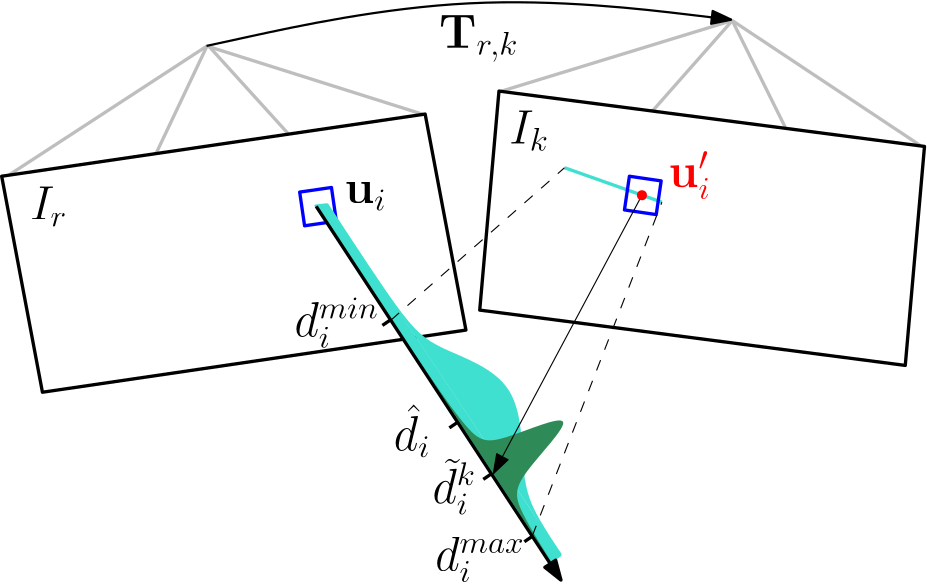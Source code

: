<?xml version="1.0"?>
<!DOCTYPE ipe SYSTEM "ipe.dtd">
<ipe version="70005" creator="Ipe 7.1.1">
<info created="D:20120321002006" modified="D:20140212163018"/>
<ipestyle name="basic">
<symbol name="arrow/arc(spx)">
<path stroke="sym-stroke" fill="sym-stroke" pen="sym-pen">
0 0 m
-1 0.333 l
-1 -0.333 l
h
</path>
</symbol>
<symbol name="arrow/farc(spx)">
<path stroke="sym-stroke" fill="white" pen="sym-pen">
0 0 m
-1 0.333 l
-1 -0.333 l
h
</path>
</symbol>
<symbol name="mark/circle(sx)" transformations="translations">
<path fill="sym-stroke">
0.6 0 0 0.6 0 0 e
0.4 0 0 0.4 0 0 e
</path>
</symbol>
<symbol name="mark/disk(sx)" transformations="translations">
<path fill="sym-stroke">
0.6 0 0 0.6 0 0 e
</path>
</symbol>
<symbol name="mark/fdisk(sfx)" transformations="translations">
<group>
<path fill="sym-stroke" fillrule="eofill">
0.6 0 0 0.6 0 0 e
0.4 0 0 0.4 0 0 e
</path>
<path fill="sym-fill">
0.4 0 0 0.4 0 0 e
</path>
</group>
</symbol>
<symbol name="mark/box(sx)" transformations="translations">
<path fill="sym-stroke" fillrule="eofill">
-0.6 -0.6 m
0.6 -0.6 l
0.6 0.6 l
-0.6 0.6 l
h
-0.4 -0.4 m
0.4 -0.4 l
0.4 0.4 l
-0.4 0.4 l
h
</path>
</symbol>
<symbol name="mark/square(sx)" transformations="translations">
<path fill="sym-stroke">
-0.6 -0.6 m
0.6 -0.6 l
0.6 0.6 l
-0.6 0.6 l
h
</path>
</symbol>
<symbol name="mark/fsquare(sfx)" transformations="translations">
<group>
<path fill="sym-stroke" fillrule="eofill">
-0.6 -0.6 m
0.6 -0.6 l
0.6 0.6 l
-0.6 0.6 l
h
-0.4 -0.4 m
0.4 -0.4 l
0.4 0.4 l
-0.4 0.4 l
h
</path>
<path fill="sym-fill">
-0.4 -0.4 m
0.4 -0.4 l
0.4 0.4 l
-0.4 0.4 l
h
</path>
</group>
</symbol>
<symbol name="mark/cross(sx)" transformations="translations">
<group>
<path fill="sym-stroke">
-0.43 -0.57 m
0.57 0.43 l
0.43 0.57 l
-0.57 -0.43 l
h
</path>
<path fill="sym-stroke">
-0.43 0.57 m
0.57 -0.43 l
0.43 -0.57 l
-0.57 0.43 l
h
</path>
</group>
</symbol>
<symbol name="arrow/fnormal(spx)">
<path stroke="sym-stroke" fill="white" pen="sym-pen">
0 0 m
-1 0.333 l
-1 -0.333 l
h
</path>
</symbol>
<symbol name="arrow/pointed(spx)">
<path stroke="sym-stroke" fill="sym-stroke" pen="sym-pen">
0 0 m
-1 0.333 l
-0.8 0 l
-1 -0.333 l
h
</path>
</symbol>
<symbol name="arrow/fpointed(spx)">
<path stroke="sym-stroke" fill="white" pen="sym-pen">
0 0 m
-1 0.333 l
-0.8 0 l
-1 -0.333 l
h
</path>
</symbol>
<symbol name="arrow/linear(spx)">
<path stroke="sym-stroke" pen="sym-pen">
-1 0.333 m
0 0 l
-1 -0.333 l
</path>
</symbol>
<symbol name="arrow/fdouble(spx)">
<path stroke="sym-stroke" fill="white" pen="sym-pen">
0 0 m
-1 0.333 l
-1 -0.333 l
h
-1 0 m
-2 0.333 l
-2 -0.333 l
h
</path>
</symbol>
<symbol name="arrow/double(spx)">
<path stroke="sym-stroke" fill="sym-stroke" pen="sym-pen">
0 0 m
-1 0.333 l
-1 -0.333 l
h
-1 0 m
-2 0.333 l
-2 -0.333 l
h
</path>
</symbol>
<pen name="heavier" value="0.8"/>
<pen name="fat" value="1.2"/>
<pen name="ultrafat" value="2"/>
<symbolsize name="large" value="5"/>
<symbolsize name="small" value="2"/>
<symbolsize name="tiny" value="1.1"/>
<arrowsize name="large" value="10"/>
<arrowsize name="small" value="5"/>
<arrowsize name="tiny" value="3"/>
<color name="red" value="1 0 0"/>
<color name="green" value="0 1 0"/>
<color name="blue" value="0 0 1"/>
<color name="yellow" value="1 1 0"/>
<color name="orange" value="1 0.647 0"/>
<color name="gold" value="1 0.843 0"/>
<color name="purple" value="0.627 0.125 0.941"/>
<color name="gray" value="0.745"/>
<color name="brown" value="0.647 0.165 0.165"/>
<color name="navy" value="0 0 0.502"/>
<color name="pink" value="1 0.753 0.796"/>
<color name="seagreen" value="0.18 0.545 0.341"/>
<color name="turquoise" value="0.251 0.878 0.816"/>
<color name="violet" value="0.933 0.51 0.933"/>
<color name="darkblue" value="0 0 0.545"/>
<color name="darkcyan" value="0 0.545 0.545"/>
<color name="darkgray" value="0.663"/>
<color name="darkgreen" value="0 0.392 0"/>
<color name="darkmagenta" value="0.545 0 0.545"/>
<color name="darkorange" value="1 0.549 0"/>
<color name="darkred" value="0.545 0 0"/>
<color name="lightblue" value="0.678 0.847 0.902"/>
<color name="lightcyan" value="0.878 1 1"/>
<color name="lightgray" value="0.827"/>
<color name="lightgreen" value="0.565 0.933 0.565"/>
<color name="lightyellow" value="1 1 0.878"/>
<dashstyle name="dashed" value="[4] 0"/>
<dashstyle name="dotted" value="[1 3] 0"/>
<dashstyle name="dash dotted" value="[4 2 1 2] 0"/>
<dashstyle name="dash dot dotted" value="[4 2 1 2 1 2] 0"/>
<textsize name="large" value="\large"/>
<textsize name="Large" value="\Large"/>
<textsize name="LARGE" value="\LARGE"/>
<textsize name="huge" value="\huge"/>
<textsize name="Huge" value="\Huge"/>
<textsize name="small" value="\small"/>
<textsize name="footnote" value="\footnotesize"/>
<textsize name="tiny" value="\tiny"/>
<textstyle name="center" begin="\begin{center}" end="\end{center}"/>
<textstyle name="itemize" begin="\begin{itemize}" end="\end{itemize}"/>
<textstyle name="item" begin="\begin{itemize}\item{}" end="\end{itemize}"/>
<gridsize name="4 pts" value="4"/>
<gridsize name="8 pts (~3 mm)" value="8"/>
<gridsize name="16 pts (~6 mm)" value="16"/>
<gridsize name="32 pts (~12 mm)" value="32"/>
<gridsize name="10 pts (~3.5 mm)" value="10"/>
<gridsize name="20 pts (~7 mm)" value="20"/>
<gridsize name="14 pts (~5 mm)" value="14"/>
<gridsize name="28 pts (~10 mm)" value="28"/>
<gridsize name="56 pts (~20 mm)" value="56"/>
<anglesize name="90 deg" value="90"/>
<anglesize name="60 deg" value="60"/>
<anglesize name="45 deg" value="45"/>
<anglesize name="30 deg" value="30"/>
<anglesize name="22.5 deg" value="22.5"/>
<tiling name="falling" angle="-60" step="4" width="1"/>
<tiling name="rising" angle="30" step="4" width="1"/>
</ipestyle>
<page>
<layer name="alpha"/>
<view layers="alpha" active="alpha"/>
<path layer="alpha" matrix="1 0 0 1 0.269329 0" stroke="gray" pen="fat">
95.7381 354.334 m
187.849 252.797 l
</path>
<path matrix="0.979991 -0.199041 0.199041 0.979991 -49.2809 58.86" stroke="gray" pen="fat">
266.056 365.273 m
189.479 323.688 l
</path>
<path matrix="0.979991 -0.199041 0.199041 0.979991 -49.2809 58.86" stroke="gray" pen="fat">
266.095 365.254 m
341.504 334.612 l
</path>
<path matrix="0.979991 -0.199041 0.199041 0.979991 -49.2809 58.86" stroke="gray" pen="fat">
197.507 246.238 m
266.095 365.254 l
</path>
<path matrix="0.979991 -0.199041 0.199041 0.979991 -49.2809 58.86" stroke="gray" pen="fat">
266.095 365.254 m
350.61 256.597 l
</path>
<path matrix="0.736499 -0.0957413 0.050897 0.579685 42.9198 171.866" stroke="black" fill="white" pen="fat">
191.5 319 m
191.5 183 l
399.5 183 l
399.5 319 l
h
</path>
<text matrix="0.922455 0 0 0.742771 -74.4657 80.0645" transformations="translations" pos="274.355 368.944" stroke="black" type="label" width="28.659" height="11.809" depth="4.91" valign="baseline" size="LARGE">$\mathbf{T}_{r,k}$</text>
<path matrix="0.996809 0.0798255 -0.0798255 0.996809 -141.004 -30.6778" stroke="gray" pen="fat">
266.056 365.273 m
189.479 323.688 l
</path>
<path matrix="0.996809 0.0798255 -0.0798255 0.996809 -141.004 -30.6778" stroke="gray" pen="fat">
266.095 365.254 m
341.504 334.612 l
</path>
<path matrix="0.996809 0.0798255 -0.0798255 0.996809 -141.004 -30.6778" stroke="gray" pen="fat">
197.507 246.238 m
266.095 365.254 l
</path>
<path matrix="0.732935 0.107598 -0.107947 0.571762 -84.7518 104.811" stroke="black" fill="white" pen="fat">
191.5 319 m
191.5 183 l
399.5 183 l
399.5 319 l
h
</path>
<text matrix="1 0 0 1 -10.0137 -6.4178" transformations="translations" pos="41.3711 298.689" stroke="black" type="label" width="13.533" height="11.766" depth="2.58" valign="baseline" size="LARGE">$I_{r}$</text>
<path matrix="0.989645 0.14354 -0.14354 0.989645 27.1196 -14.4669" stroke="blue" pen="fat">
145.729 298.741 m
145.729 286.486 l
157.284 286.486 l
157.284 298.741 l
h
</path>
<path stroke="turquoise" fill="turquoise" pen="heavier" join="1">
138.537 297.734 m
134.141 297.226 l
218.539 168.686 l
222.506 171.472 l
</path>
<text matrix="1 0 0 1 162.494 20.892" transformations="translations" pos="41.3711 298.689" stroke="black" type="label" width="14.422" height="11.766" depth="2.58" valign="baseline" size="LARGE">$I_{k}$</text>
<path stroke="black" pen="heavier" arrow="normal/normal">
94.8918 354.723 m
189.694 375.356
283.802 364.171 s
</path>
<path stroke="turquoise" fill="turquoise" pen="heavier" join="1">
138.369 297.734 m
165.959 255.34
176.515 245.523
208.962 235.138
207.338 198.222
213.939 184.26
222.506 171.472 s
</path>
<path fill="seagreen">
171.012 242.127 m
190.559 213.187
198.428 210.903
233.869 226.807
205.508 198.339
206.096 189.358
222.291 163.939 s
</path>
<path stroke="turquoise" pen="fat">
223.794 310.872 m
258.852 298.457 l
</path>
<text matrix="1 0 0 1 20.9801 5.76586" transformations="translations" pos="141.369 203.469" stroke="black" type="label" width="13.251" height="16.502" depth="2.58" valign="baseline" size="LARGE">$\hat{d}_i$</text>
<path stroke="black" pen="fat">
184.986 219.026 m
182.339 217.218 l
</path>
<text matrix="1 0 0 1 -4.61018 -2.02848" transformations="translations" pos="149.192 300.089" stroke="black" type="label" width="15.251" height="7.654" depth="2.58" valign="baseline" size="LARGE">$\mathbf{u}_i$</text>
<text matrix="1 0 0 1 112.049 3.80137" transformations="translations" pos="149.192 300.089" stroke="red" type="label" width="15.251" height="12.885" depth="4.26" valign="baseline" size="LARGE">$\mathbf{u}_i&apos;$</text>
<path matrix="1 0 0 1 12.2052 -18.5352" stroke="black" pen="fat">
184.986 219.026 m
182.339 217.218 l
</path>
<text matrix="1 0 0 1 34.8841 -13.1667" transformations="translations" pos="141.369 203.469" stroke="black" type="label" width="15.747" height="15.833" depth="4.26" valign="baseline" size="LARGE">$\tilde{d}^k_i$</text>
<path matrix="1 0 0 1 -14.2022 6.75216" stroke="blue" pen="fat">
261.357 301.052 m
259.581 288.926 l
271.014 287.251 l
272.79 299.377 l
h
</path>
<path stroke="black" arrow="normal/normal">
251.672 300.966 m
198.146 200.665 l
</path>
<path stroke="black" dash="dashed">
161.253 255.963 m
223.794 310.872 l
</path>
<path stroke="black" dash="dashed">
212.162 178.23 m
258.852 298.457 l
</path>
<path matrix="1 0 0 1 -24.1106 36.8894" stroke="black" pen="fat">
184.986 219.026 m
182.339 217.218 l
</path>
<path matrix="1 0 0 1 27.0042 -40.9884" stroke="black" pen="fat">
184.986 219.026 m
182.339 217.218 l
</path>
<text matrix="1 0 0 1 -14.7836 46.8693" transformations="translations" pos="141.369 203.469" stroke="black" type="label" width="30.478" height="14.081" depth="4.26" valign="baseline" size="LARGE">$d^{min}_i$</text>
<text matrix="1 0 0 1 35.8492 -37.5186" transformations="translations" pos="141.369 203.469" stroke="black" type="label" width="32.293" height="11.951" depth="4.26" valign="baseline" size="LARGE">$d^{max}_i$</text>
<use name="mark/disk(sx)" pos="251.672 300.966" size="normal" stroke="red"/>
<path stroke="black" pen="fat" arrow="normal/normal">
134.395 296.973 m
222.506 162.44 l
</path>
</page>
</ipe>
